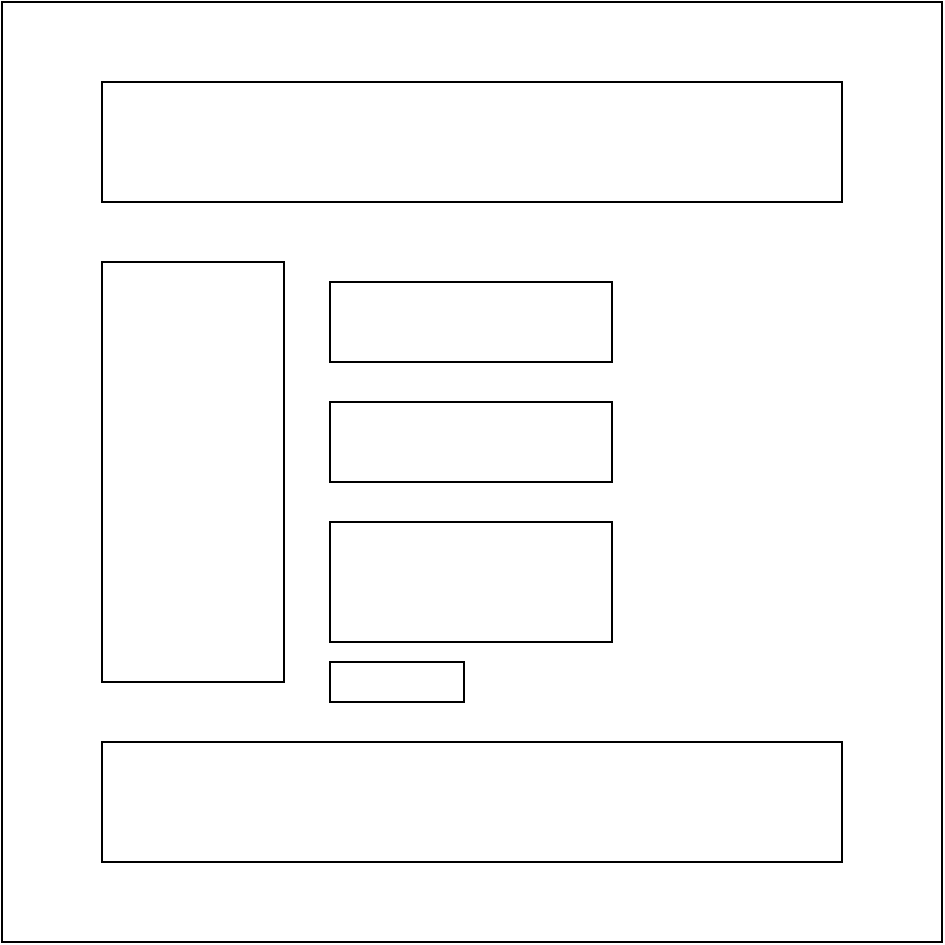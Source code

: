 <mxfile version="28.0.6">
  <diagram name="Page-1" id="S8pvaNQ1F1QNDRmntgMn">
    <mxGraphModel dx="1188" dy="619" grid="1" gridSize="10" guides="1" tooltips="1" connect="1" arrows="1" fold="1" page="1" pageScale="1" pageWidth="827" pageHeight="1169" math="0" shadow="0">
      <root>
        <mxCell id="0" />
        <mxCell id="1" parent="0" />
        <mxCell id="l0e_5BZt8I1RR8NedoNN-1" value="" style="whiteSpace=wrap;html=1;aspect=fixed;" vertex="1" parent="1">
          <mxGeometry x="179" y="150" width="470" height="470" as="geometry" />
        </mxCell>
        <mxCell id="l0e_5BZt8I1RR8NedoNN-2" value="" style="rounded=0;whiteSpace=wrap;html=1;" vertex="1" parent="1">
          <mxGeometry x="229" y="190" width="370" height="60" as="geometry" />
        </mxCell>
        <mxCell id="l0e_5BZt8I1RR8NedoNN-3" value="" style="rounded=0;whiteSpace=wrap;html=1;" vertex="1" parent="1">
          <mxGeometry x="229" y="520" width="370" height="60" as="geometry" />
        </mxCell>
        <mxCell id="l0e_5BZt8I1RR8NedoNN-4" value="" style="rounded=0;whiteSpace=wrap;html=1;" vertex="1" parent="1">
          <mxGeometry x="229" y="280" width="91" height="210" as="geometry" />
        </mxCell>
        <mxCell id="l0e_5BZt8I1RR8NedoNN-5" value="" style="rounded=0;whiteSpace=wrap;html=1;" vertex="1" parent="1">
          <mxGeometry x="343" y="290" width="141" height="40" as="geometry" />
        </mxCell>
        <mxCell id="l0e_5BZt8I1RR8NedoNN-6" value="" style="rounded=0;whiteSpace=wrap;html=1;" vertex="1" parent="1">
          <mxGeometry x="343" y="350" width="141" height="40" as="geometry" />
        </mxCell>
        <mxCell id="l0e_5BZt8I1RR8NedoNN-8" value="" style="rounded=0;whiteSpace=wrap;html=1;" vertex="1" parent="1">
          <mxGeometry x="343" y="410" width="141" height="60" as="geometry" />
        </mxCell>
        <mxCell id="l0e_5BZt8I1RR8NedoNN-10" value="" style="rounded=0;whiteSpace=wrap;html=1;" vertex="1" parent="1">
          <mxGeometry x="343" y="480" width="67" height="20" as="geometry" />
        </mxCell>
      </root>
    </mxGraphModel>
  </diagram>
</mxfile>
